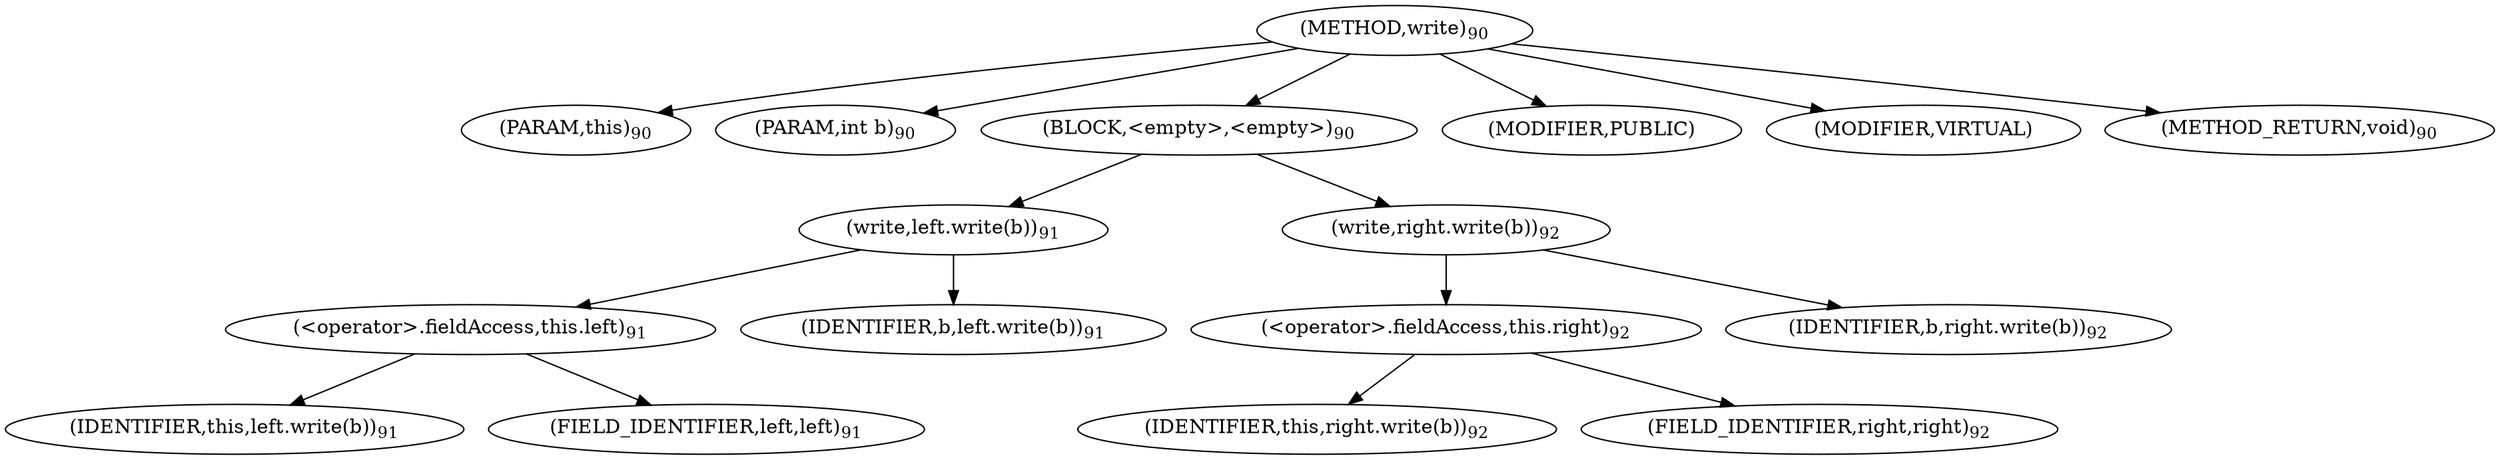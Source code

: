 digraph "write" {  
"103" [label = <(METHOD,write)<SUB>90</SUB>> ]
"104" [label = <(PARAM,this)<SUB>90</SUB>> ]
"105" [label = <(PARAM,int b)<SUB>90</SUB>> ]
"106" [label = <(BLOCK,&lt;empty&gt;,&lt;empty&gt;)<SUB>90</SUB>> ]
"107" [label = <(write,left.write(b))<SUB>91</SUB>> ]
"108" [label = <(&lt;operator&gt;.fieldAccess,this.left)<SUB>91</SUB>> ]
"109" [label = <(IDENTIFIER,this,left.write(b))<SUB>91</SUB>> ]
"110" [label = <(FIELD_IDENTIFIER,left,left)<SUB>91</SUB>> ]
"111" [label = <(IDENTIFIER,b,left.write(b))<SUB>91</SUB>> ]
"112" [label = <(write,right.write(b))<SUB>92</SUB>> ]
"113" [label = <(&lt;operator&gt;.fieldAccess,this.right)<SUB>92</SUB>> ]
"114" [label = <(IDENTIFIER,this,right.write(b))<SUB>92</SUB>> ]
"115" [label = <(FIELD_IDENTIFIER,right,right)<SUB>92</SUB>> ]
"116" [label = <(IDENTIFIER,b,right.write(b))<SUB>92</SUB>> ]
"117" [label = <(MODIFIER,PUBLIC)> ]
"118" [label = <(MODIFIER,VIRTUAL)> ]
"119" [label = <(METHOD_RETURN,void)<SUB>90</SUB>> ]
  "103" -> "104" 
  "103" -> "105" 
  "103" -> "106" 
  "103" -> "117" 
  "103" -> "118" 
  "103" -> "119" 
  "106" -> "107" 
  "106" -> "112" 
  "107" -> "108" 
  "107" -> "111" 
  "108" -> "109" 
  "108" -> "110" 
  "112" -> "113" 
  "112" -> "116" 
  "113" -> "114" 
  "113" -> "115" 
}

